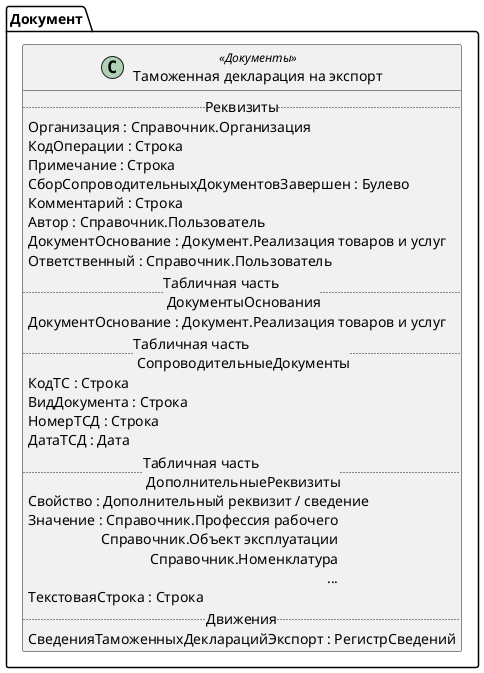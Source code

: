 ﻿@startuml ТаможеннаяДекларацияЭкспорт
'!include templates.wsd
'..\include templates.wsd
class Документ.ТаможеннаяДекларацияЭкспорт as "Таможенная декларация на экспорт" <<Документы>>
{
..Реквизиты..
Организация : Справочник.Организация
КодОперации : Строка
Примечание : Строка
СборСопроводительныхДокументовЗавершен : Булево
Комментарий : Строка
Автор : Справочник.Пользователь
ДокументОснование : Документ.Реализация товаров и услуг
Ответственный : Справочник.Пользователь
..Табличная часть \n ДокументыОснования..
ДокументОснование : Документ.Реализация товаров и услуг
..Табличная часть \n СопроводительныеДокументы..
КодТС : Строка
ВидДокумента : Строка
НомерТСД : Строка
ДатаТСД : Дата
..Табличная часть \n ДополнительныеРеквизиты..
Свойство : Дополнительный реквизит / сведение
Значение : Справочник.Профессия рабочего\rСправочник.Объект эксплуатации\rСправочник.Номенклатура\r...
ТекстоваяСтрока : Строка
..Движения..
СведенияТаможенныхДекларацийЭкспорт : РегистрСведений
}
@enduml
